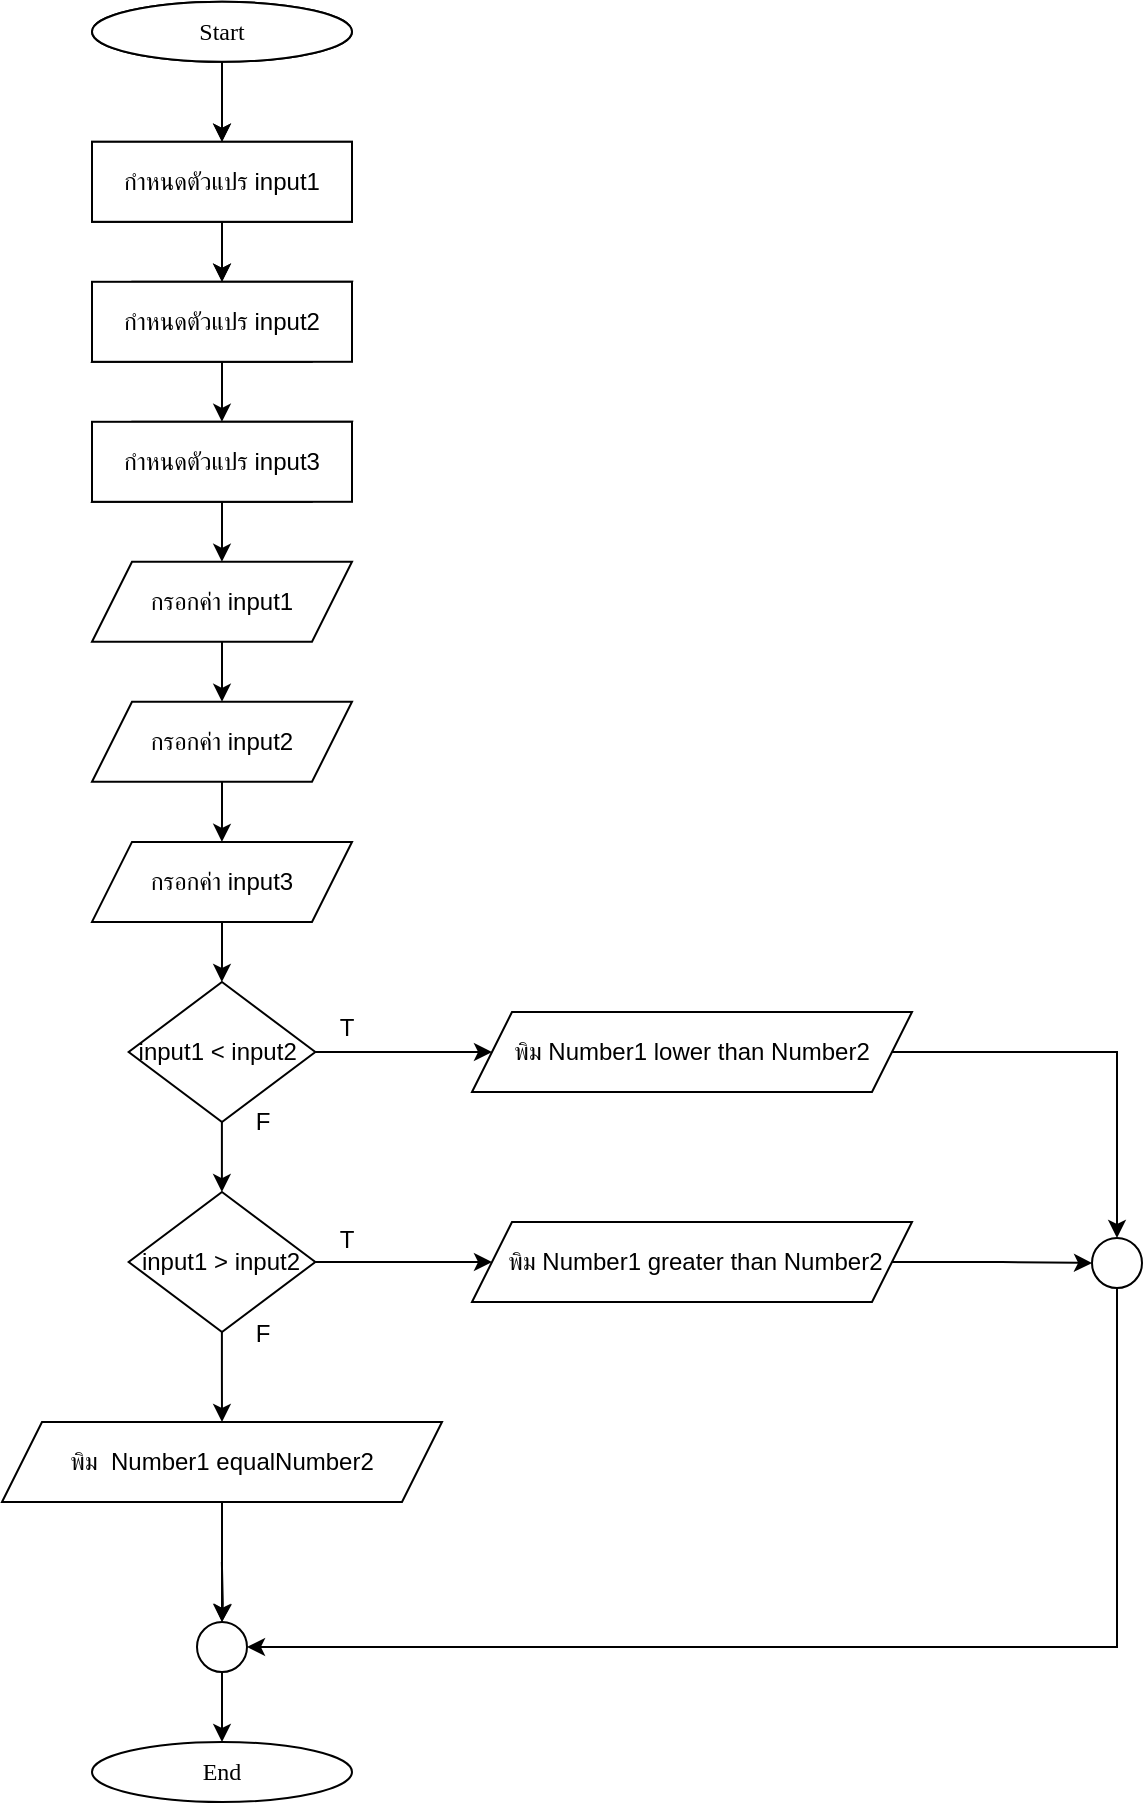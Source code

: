 <mxfile version="24.9.0">
  <diagram name="Page-1" id="76Rr5YTTzKONWVpH3a8L">
    <mxGraphModel dx="1528" dy="1457" grid="1" gridSize="10" guides="1" tooltips="1" connect="1" arrows="1" fold="1" page="1" pageScale="1" pageWidth="850" pageHeight="1100" math="0" shadow="0">
      <root>
        <mxCell id="0" />
        <mxCell id="1" parent="0" />
        <mxCell id="t3VF-KAz8z3mWjfc417h-1" value="" style="edgeStyle=orthogonalEdgeStyle;rounded=0;orthogonalLoop=1;jettySize=auto;html=1;" edge="1" parent="1" source="t3VF-KAz8z3mWjfc417h-2" target="t3VF-KAz8z3mWjfc417h-4">
          <mxGeometry relative="1" as="geometry" />
        </mxCell>
        <mxCell id="t3VF-KAz8z3mWjfc417h-2" value="&lt;font data-font-src=&quot;https://fonts.googleapis.com/css?family=Sarabun&quot; face=&quot;Sarabun&quot;&gt;Start&lt;/font&gt;" style="ellipse;whiteSpace=wrap;html=1;" vertex="1" parent="1">
          <mxGeometry x="-630.0" y="-80.1" width="130" height="30" as="geometry" />
        </mxCell>
        <mxCell id="t3VF-KAz8z3mWjfc417h-3" value="" style="edgeStyle=orthogonalEdgeStyle;rounded=0;orthogonalLoop=1;jettySize=auto;html=1;" edge="1" parent="1" source="t3VF-KAz8z3mWjfc417h-4" target="t3VF-KAz8z3mWjfc417h-6">
          <mxGeometry relative="1" as="geometry" />
        </mxCell>
        <mxCell id="t3VF-KAz8z3mWjfc417h-4" value="กำหนดตัวแปร input" style="rounded=0;whiteSpace=wrap;html=1;" vertex="1" parent="1">
          <mxGeometry x="-630.0" y="-10.1" width="130" height="40" as="geometry" />
        </mxCell>
        <mxCell id="t3VF-KAz8z3mWjfc417h-6" value="กรอกค่า input" style="shape=parallelogram;perimeter=parallelogramPerimeter;whiteSpace=wrap;html=1;fixedSize=1;" vertex="1" parent="1">
          <mxGeometry x="-630.0" y="59.9" width="130" height="40" as="geometry" />
        </mxCell>
        <mxCell id="t3VF-KAz8z3mWjfc417h-7" style="edgeStyle=orthogonalEdgeStyle;rounded=0;orthogonalLoop=1;jettySize=auto;html=1;entryX=0.5;entryY=0;entryDx=0;entryDy=0;" edge="1" parent="1" source="t3VF-KAz8z3mWjfc417h-8" target="t3VF-KAz8z3mWjfc417h-10">
          <mxGeometry relative="1" as="geometry" />
        </mxCell>
        <mxCell id="t3VF-KAz8z3mWjfc417h-8" value="&lt;font data-font-src=&quot;https://fonts.googleapis.com/css?family=Sarabun&quot; face=&quot;Sarabun&quot;&gt;Start&lt;/font&gt;" style="ellipse;whiteSpace=wrap;html=1;" vertex="1" parent="1">
          <mxGeometry x="-630" y="-80.1" width="130" height="30" as="geometry" />
        </mxCell>
        <mxCell id="t3VF-KAz8z3mWjfc417h-9" value="" style="edgeStyle=orthogonalEdgeStyle;rounded=0;orthogonalLoop=1;jettySize=auto;html=1;" edge="1" parent="1" source="t3VF-KAz8z3mWjfc417h-10" target="t3VF-KAz8z3mWjfc417h-14">
          <mxGeometry relative="1" as="geometry" />
        </mxCell>
        <mxCell id="t3VF-KAz8z3mWjfc417h-10" value="กำหนดตัวแปร input1" style="rounded=0;whiteSpace=wrap;html=1;" vertex="1" parent="1">
          <mxGeometry x="-630.0" y="-10.1" width="130" height="40" as="geometry" />
        </mxCell>
        <mxCell id="t3VF-KAz8z3mWjfc417h-11" value="" style="edgeStyle=orthogonalEdgeStyle;rounded=0;orthogonalLoop=1;jettySize=auto;html=1;" edge="1" parent="1" source="t3VF-KAz8z3mWjfc417h-12" target="t3VF-KAz8z3mWjfc417h-16">
          <mxGeometry relative="1" as="geometry" />
        </mxCell>
        <mxCell id="t3VF-KAz8z3mWjfc417h-12" value="กรอกค่า input1" style="shape=parallelogram;perimeter=parallelogramPerimeter;whiteSpace=wrap;html=1;fixedSize=1;" vertex="1" parent="1">
          <mxGeometry x="-630.0" y="199.9" width="130" height="40" as="geometry" />
        </mxCell>
        <mxCell id="t3VF-KAz8z3mWjfc417h-13" value="" style="edgeStyle=orthogonalEdgeStyle;rounded=0;orthogonalLoop=1;jettySize=auto;html=1;" edge="1" parent="1" source="t3VF-KAz8z3mWjfc417h-14">
          <mxGeometry relative="1" as="geometry">
            <mxPoint x="-565.043" y="129.9" as="targetPoint" />
          </mxGeometry>
        </mxCell>
        <mxCell id="t3VF-KAz8z3mWjfc417h-14" value="กำหนดตัวแปร input2" style="rounded=0;whiteSpace=wrap;html=1;" vertex="1" parent="1">
          <mxGeometry x="-630.0" y="59.9" width="130" height="40" as="geometry" />
        </mxCell>
        <mxCell id="t3VF-KAz8z3mWjfc417h-15" value="" style="edgeStyle=orthogonalEdgeStyle;rounded=0;orthogonalLoop=1;jettySize=auto;html=1;" edge="1" parent="1" source="t3VF-KAz8z3mWjfc417h-16">
          <mxGeometry relative="1" as="geometry">
            <mxPoint x="-565.071" y="339.95" as="targetPoint" />
          </mxGeometry>
        </mxCell>
        <mxCell id="t3VF-KAz8z3mWjfc417h-16" value="กรอกค่า input2" style="shape=parallelogram;perimeter=parallelogramPerimeter;whiteSpace=wrap;html=1;fixedSize=1;" vertex="1" parent="1">
          <mxGeometry x="-630.0" y="269.9" width="130" height="40" as="geometry" />
        </mxCell>
        <mxCell id="t3VF-KAz8z3mWjfc417h-17" value="" style="edgeStyle=orthogonalEdgeStyle;rounded=0;orthogonalLoop=1;jettySize=auto;html=1;" edge="1" parent="1" source="t3VF-KAz8z3mWjfc417h-19" target="t3VF-KAz8z3mWjfc417h-24">
          <mxGeometry relative="1" as="geometry" />
        </mxCell>
        <mxCell id="t3VF-KAz8z3mWjfc417h-18" value="" style="edgeStyle=orthogonalEdgeStyle;rounded=0;orthogonalLoop=1;jettySize=auto;html=1;" edge="1" parent="1" source="t3VF-KAz8z3mWjfc417h-19" target="t3VF-KAz8z3mWjfc417h-21">
          <mxGeometry relative="1" as="geometry" />
        </mxCell>
        <mxCell id="t3VF-KAz8z3mWjfc417h-19" value="input1 &amp;lt; input2&amp;nbsp;" style="rhombus;whiteSpace=wrap;html=1;" vertex="1" parent="1">
          <mxGeometry x="-611.67" y="410" width="93.33" height="70" as="geometry" />
        </mxCell>
        <mxCell id="t3VF-KAz8z3mWjfc417h-20" style="edgeStyle=orthogonalEdgeStyle;rounded=0;orthogonalLoop=1;jettySize=auto;html=1;entryX=0.5;entryY=0;entryDx=0;entryDy=0;" edge="1" parent="1" source="t3VF-KAz8z3mWjfc417h-21" target="t3VF-KAz8z3mWjfc417h-32">
          <mxGeometry relative="1" as="geometry" />
        </mxCell>
        <mxCell id="t3VF-KAz8z3mWjfc417h-21" value="พิม Number1 lower than Number2" style="shape=parallelogram;perimeter=parallelogramPerimeter;whiteSpace=wrap;html=1;fixedSize=1;" vertex="1" parent="1">
          <mxGeometry x="-440" y="425" width="220" height="40" as="geometry" />
        </mxCell>
        <mxCell id="t3VF-KAz8z3mWjfc417h-22" value="" style="edgeStyle=orthogonalEdgeStyle;rounded=0;orthogonalLoop=1;jettySize=auto;html=1;" edge="1" parent="1" source="t3VF-KAz8z3mWjfc417h-24" target="t3VF-KAz8z3mWjfc417h-26">
          <mxGeometry relative="1" as="geometry" />
        </mxCell>
        <mxCell id="t3VF-KAz8z3mWjfc417h-23" value="" style="edgeStyle=orthogonalEdgeStyle;rounded=0;orthogonalLoop=1;jettySize=auto;html=1;" edge="1" parent="1" source="t3VF-KAz8z3mWjfc417h-24" target="t3VF-KAz8z3mWjfc417h-29">
          <mxGeometry relative="1" as="geometry" />
        </mxCell>
        <mxCell id="t3VF-KAz8z3mWjfc417h-24" value="input1 &amp;gt; input2" style="rhombus;whiteSpace=wrap;html=1;" vertex="1" parent="1">
          <mxGeometry x="-611.67" y="515" width="93.33" height="70" as="geometry" />
        </mxCell>
        <mxCell id="t3VF-KAz8z3mWjfc417h-25" value="" style="edgeStyle=orthogonalEdgeStyle;rounded=0;orthogonalLoop=1;jettySize=auto;html=1;" edge="1" parent="1" source="t3VF-KAz8z3mWjfc417h-26" target="t3VF-KAz8z3mWjfc417h-32">
          <mxGeometry relative="1" as="geometry" />
        </mxCell>
        <mxCell id="t3VF-KAz8z3mWjfc417h-26" value="&amp;nbsp;พิม&amp;nbsp;Number1 greater than Number2" style="shape=parallelogram;perimeter=parallelogramPerimeter;whiteSpace=wrap;html=1;fixedSize=1;" vertex="1" parent="1">
          <mxGeometry x="-440" y="530" width="220" height="40" as="geometry" />
        </mxCell>
        <mxCell id="t3VF-KAz8z3mWjfc417h-27" value="" style="edgeStyle=orthogonalEdgeStyle;rounded=0;orthogonalLoop=1;jettySize=auto;html=1;" edge="1" parent="1" target="t3VF-KAz8z3mWjfc417h-38">
          <mxGeometry relative="1" as="geometry">
            <mxPoint x="-565.069" y="699.952" as="sourcePoint" />
          </mxGeometry>
        </mxCell>
        <mxCell id="t3VF-KAz8z3mWjfc417h-28" value="" style="edgeStyle=orthogonalEdgeStyle;rounded=0;orthogonalLoop=1;jettySize=auto;html=1;" edge="1" parent="1" source="t3VF-KAz8z3mWjfc417h-29" target="t3VF-KAz8z3mWjfc417h-38">
          <mxGeometry relative="1" as="geometry" />
        </mxCell>
        <mxCell id="t3VF-KAz8z3mWjfc417h-29" value="พิม&amp;nbsp; Number1 equalNumber2" style="shape=parallelogram;perimeter=parallelogramPerimeter;whiteSpace=wrap;html=1;fixedSize=1;" vertex="1" parent="1">
          <mxGeometry x="-675" y="630" width="220" height="40" as="geometry" />
        </mxCell>
        <mxCell id="t3VF-KAz8z3mWjfc417h-30" value="&lt;font face=&quot;Sarabun&quot;&gt;End&lt;/font&gt;" style="ellipse;whiteSpace=wrap;html=1;" vertex="1" parent="1">
          <mxGeometry x="-630.0" y="790" width="130" height="30" as="geometry" />
        </mxCell>
        <mxCell id="t3VF-KAz8z3mWjfc417h-31" style="edgeStyle=orthogonalEdgeStyle;rounded=0;orthogonalLoop=1;jettySize=auto;html=1;entryX=1;entryY=0.5;entryDx=0;entryDy=0;exitX=0.5;exitY=1;exitDx=0;exitDy=0;" edge="1" parent="1" source="t3VF-KAz8z3mWjfc417h-32" target="t3VF-KAz8z3mWjfc417h-38">
          <mxGeometry relative="1" as="geometry">
            <Array as="points">
              <mxPoint x="-118" y="742" />
            </Array>
          </mxGeometry>
        </mxCell>
        <mxCell id="t3VF-KAz8z3mWjfc417h-32" value="" style="ellipse;whiteSpace=wrap;html=1;aspect=fixed;" vertex="1" parent="1">
          <mxGeometry x="-130" y="538" width="25" height="25" as="geometry" />
        </mxCell>
        <mxCell id="t3VF-KAz8z3mWjfc417h-33" value="T" style="text;html=1;align=center;verticalAlign=middle;resizable=0;points=[];autosize=1;strokeColor=none;fillColor=none;" vertex="1" parent="1">
          <mxGeometry x="-518.34" y="418" width="30" height="30" as="geometry" />
        </mxCell>
        <mxCell id="t3VF-KAz8z3mWjfc417h-34" value="F" style="text;html=1;align=center;verticalAlign=middle;resizable=0;points=[];autosize=1;strokeColor=none;fillColor=none;" vertex="1" parent="1">
          <mxGeometry x="-560" y="465" width="30" height="30" as="geometry" />
        </mxCell>
        <mxCell id="t3VF-KAz8z3mWjfc417h-35" value="F" style="text;html=1;align=center;verticalAlign=middle;resizable=0;points=[];autosize=1;strokeColor=none;fillColor=none;" vertex="1" parent="1">
          <mxGeometry x="-560" y="571" width="30" height="30" as="geometry" />
        </mxCell>
        <mxCell id="t3VF-KAz8z3mWjfc417h-36" value="T" style="text;html=1;align=center;verticalAlign=middle;resizable=0;points=[];autosize=1;strokeColor=none;fillColor=none;" vertex="1" parent="1">
          <mxGeometry x="-518.34" y="524" width="30" height="30" as="geometry" />
        </mxCell>
        <mxCell id="t3VF-KAz8z3mWjfc417h-37" value="" style="edgeStyle=orthogonalEdgeStyle;rounded=0;orthogonalLoop=1;jettySize=auto;html=1;" edge="1" parent="1" source="t3VF-KAz8z3mWjfc417h-38" target="t3VF-KAz8z3mWjfc417h-30">
          <mxGeometry relative="1" as="geometry" />
        </mxCell>
        <mxCell id="t3VF-KAz8z3mWjfc417h-38" value="" style="ellipse;whiteSpace=wrap;html=1;aspect=fixed;" vertex="1" parent="1">
          <mxGeometry x="-577.5" y="730" width="25" height="25" as="geometry" />
        </mxCell>
        <mxCell id="t3VF-KAz8z3mWjfc417h-39" value="กรอกค่า input" style="shape=parallelogram;perimeter=parallelogramPerimeter;whiteSpace=wrap;html=1;fixedSize=1;" vertex="1" parent="1">
          <mxGeometry x="-630.0" y="129.9" width="130" height="40" as="geometry" />
        </mxCell>
        <mxCell id="t3VF-KAz8z3mWjfc417h-40" value="" style="edgeStyle=orthogonalEdgeStyle;rounded=0;orthogonalLoop=1;jettySize=auto;html=1;" edge="1" source="t3VF-KAz8z3mWjfc417h-41" parent="1">
          <mxGeometry relative="1" as="geometry">
            <mxPoint x="-565.043" y="199.9" as="targetPoint" />
          </mxGeometry>
        </mxCell>
        <mxCell id="t3VF-KAz8z3mWjfc417h-41" value="กำหนดตัวแปร input3" style="rounded=0;whiteSpace=wrap;html=1;" vertex="1" parent="1">
          <mxGeometry x="-630.0" y="129.9" width="130" height="40" as="geometry" />
        </mxCell>
        <mxCell id="t3VF-KAz8z3mWjfc417h-44" value="" style="edgeStyle=orthogonalEdgeStyle;rounded=0;orthogonalLoop=1;jettySize=auto;html=1;" edge="1" source="t3VF-KAz8z3mWjfc417h-45" parent="1">
          <mxGeometry relative="1" as="geometry">
            <mxPoint x="-565.071" y="410.0" as="targetPoint" />
          </mxGeometry>
        </mxCell>
        <mxCell id="t3VF-KAz8z3mWjfc417h-45" value="กรอกค่า input3" style="shape=parallelogram;perimeter=parallelogramPerimeter;whiteSpace=wrap;html=1;fixedSize=1;" vertex="1" parent="1">
          <mxGeometry x="-630.0" y="339.95" width="130" height="40" as="geometry" />
        </mxCell>
      </root>
    </mxGraphModel>
  </diagram>
</mxfile>
